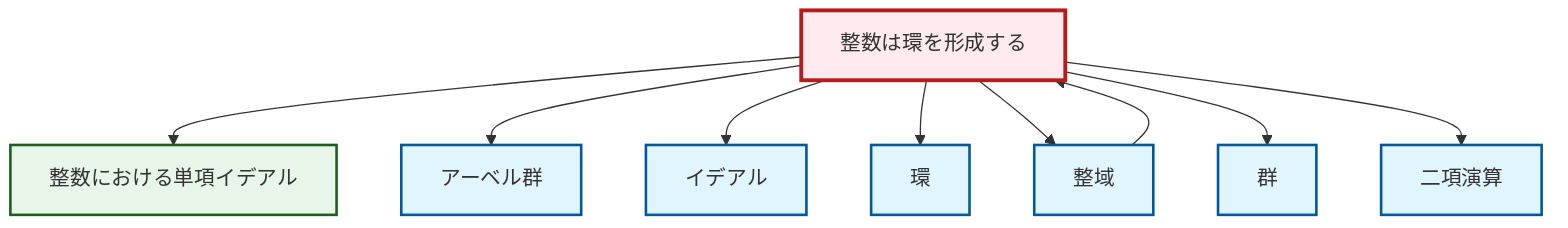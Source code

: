 graph TD
    classDef definition fill:#e1f5fe,stroke:#01579b,stroke-width:2px
    classDef theorem fill:#f3e5f5,stroke:#4a148c,stroke-width:2px
    classDef axiom fill:#fff3e0,stroke:#e65100,stroke-width:2px
    classDef example fill:#e8f5e9,stroke:#1b5e20,stroke-width:2px
    classDef current fill:#ffebee,stroke:#b71c1c,stroke-width:3px
    def-group["群"]:::definition
    def-ideal["イデアル"]:::definition
    ex-integers-ring["整数は環を形成する"]:::example
    ex-principal-ideal["整数における単項イデアル"]:::example
    def-binary-operation["二項演算"]:::definition
    def-integral-domain["整域"]:::definition
    def-ring["環"]:::definition
    def-abelian-group["アーベル群"]:::definition
    ex-integers-ring --> ex-principal-ideal
    ex-integers-ring --> def-abelian-group
    ex-integers-ring --> def-ideal
    ex-integers-ring --> def-ring
    ex-integers-ring --> def-integral-domain
    def-integral-domain --> ex-integers-ring
    ex-integers-ring --> def-group
    ex-integers-ring --> def-binary-operation
    class ex-integers-ring current